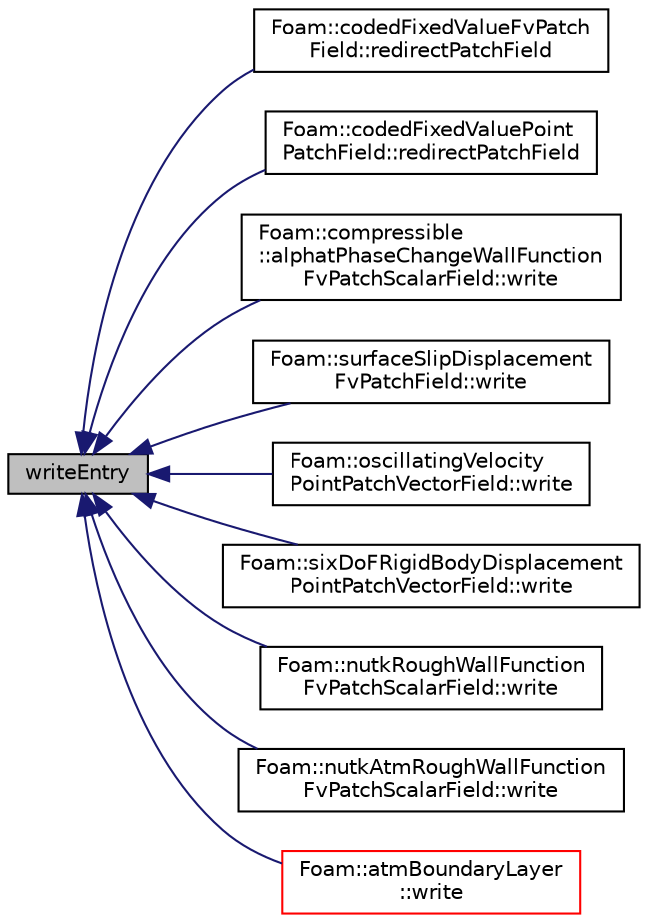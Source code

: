 digraph "writeEntry"
{
  bgcolor="transparent";
  edge [fontname="Helvetica",fontsize="10",labelfontname="Helvetica",labelfontsize="10"];
  node [fontname="Helvetica",fontsize="10",shape=record];
  rankdir="LR";
  Node1 [label="writeEntry",height=0.2,width=0.4,color="black", fillcolor="grey75", style="filled", fontcolor="black"];
  Node1 -> Node2 [dir="back",color="midnightblue",fontsize="10",style="solid",fontname="Helvetica"];
  Node2 [label="Foam::codedFixedValueFvPatch\lField::redirectPatchField",height=0.2,width=0.4,color="black",URL="$a00302.html#a5c20249abaf120a87844032a513afcf9",tooltip="Get reference to the underlying patch. "];
  Node1 -> Node3 [dir="back",color="midnightblue",fontsize="10",style="solid",fontname="Helvetica"];
  Node3 [label="Foam::codedFixedValuePoint\lPatchField::redirectPatchField",height=0.2,width=0.4,color="black",URL="$a00303.html#a3c9b358486b6600fcf7a71b11138e78a",tooltip="Get reference to the underlying patch. "];
  Node1 -> Node4 [dir="back",color="midnightblue",fontsize="10",style="solid",fontname="Helvetica"];
  Node4 [label="Foam::compressible\l::alphatPhaseChangeWallFunction\lFvPatchScalarField::write",height=0.2,width=0.4,color="black",URL="$a00043.html#a0941061ad5a26be83b4107d05750ace6",tooltip="Write. "];
  Node1 -> Node5 [dir="back",color="midnightblue",fontsize="10",style="solid",fontname="Helvetica"];
  Node5 [label="Foam::surfaceSlipDisplacement\lFvPatchField::write",height=0.2,width=0.4,color="black",URL="$a02483.html#ab81954fea5f579ff707f1117983e32af",tooltip="Write. "];
  Node1 -> Node6 [dir="back",color="midnightblue",fontsize="10",style="solid",fontname="Helvetica"];
  Node6 [label="Foam::oscillatingVelocity\lPointPatchVectorField::write",height=0.2,width=0.4,color="black",URL="$a01720.html#a0941061ad5a26be83b4107d05750ace6",tooltip="Write. "];
  Node1 -> Node7 [dir="back",color="midnightblue",fontsize="10",style="solid",fontname="Helvetica"];
  Node7 [label="Foam::sixDoFRigidBodyDisplacement\lPointPatchVectorField::write",height=0.2,width=0.4,color="black",URL="$a02312.html#a0941061ad5a26be83b4107d05750ace6",tooltip="Write. "];
  Node1 -> Node8 [dir="back",color="midnightblue",fontsize="10",style="solid",fontname="Helvetica"];
  Node8 [label="Foam::nutkRoughWallFunction\lFvPatchScalarField::write",height=0.2,width=0.4,color="black",URL="$a01666.html#a0941061ad5a26be83b4107d05750ace6",tooltip="Write. "];
  Node1 -> Node9 [dir="back",color="midnightblue",fontsize="10",style="solid",fontname="Helvetica"];
  Node9 [label="Foam::nutkAtmRoughWallFunction\lFvPatchScalarField::write",height=0.2,width=0.4,color="black",URL="$a01664.html#a0941061ad5a26be83b4107d05750ace6",tooltip="Write. "];
  Node1 -> Node10 [dir="back",color="midnightblue",fontsize="10",style="solid",fontname="Helvetica"];
  Node10 [label="Foam::atmBoundaryLayer\l::write",height=0.2,width=0.4,color="red",URL="$a00072.html#a0941061ad5a26be83b4107d05750ace6",tooltip="Write. "];
}

